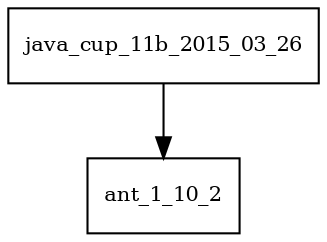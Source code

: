 digraph java_cup_11b_2015_03_26_dependencies {
  node [shape = box, fontsize=10.0];
  java_cup_11b_2015_03_26 -> ant_1_10_2;
}
